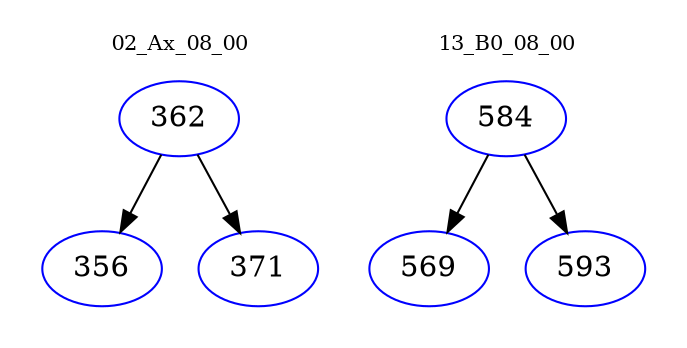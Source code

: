 digraph{
subgraph cluster_0 {
color = white
label = "02_Ax_08_00";
fontsize=10;
T0_362 [label="362", color="blue"]
T0_362 -> T0_356 [color="black"]
T0_356 [label="356", color="blue"]
T0_362 -> T0_371 [color="black"]
T0_371 [label="371", color="blue"]
}
subgraph cluster_1 {
color = white
label = "13_B0_08_00";
fontsize=10;
T1_584 [label="584", color="blue"]
T1_584 -> T1_569 [color="black"]
T1_569 [label="569", color="blue"]
T1_584 -> T1_593 [color="black"]
T1_593 [label="593", color="blue"]
}
}
